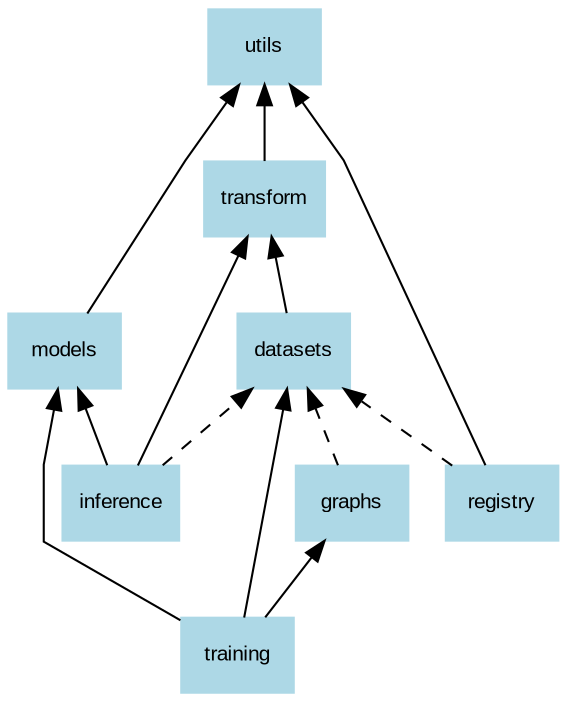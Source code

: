 digraph {

    rankdir=BT;
    splines="polyline";

    node [shape=record, fontname=Arial, fontsize=10,
        style=filled, color=lightblue];
    edge [fontname=Arial, fontsize=10];

    datasets [URL="https://anemoi-datasets.readthedocs.io/en/latest/", target="_blank"];
    graphs [URL="https://anemoi-graphs.readthedocs.io/en/latest/", target="_blank"];
    inference [URL="https://anemoi-inference.readthedocs.io/en/latest/", target="_blank"];
    models [URL="https://anemoi-models.readthedocs.io/en/latest/", target="_blank"];
    registry [URL="https://anemoi-registry.readthedocs.io/en/latest/", target="_blank"];
    training [URL="https://anemoi-training.readthedocs.io/en/latest/", target="_blank"];
    transform [URL="https://anemoi-transform.readthedocs.io/en/latest/", target="_blank"];
    utils [URL="https://anemoi-utils.readthedocs.io/en/latest/", target="_blank"];

    graphs -> datasets [style=dashed];
    inference -> datasets [style=dashed];
    inference -> models;
    inference -> transform;
    models -> utils;
    datasets -> transform;
    registry -> datasets [style=dashed];
    registry -> utils;
    training -> datasets;
    training -> graphs;
    transform -> utils;
    training -> models;


}
